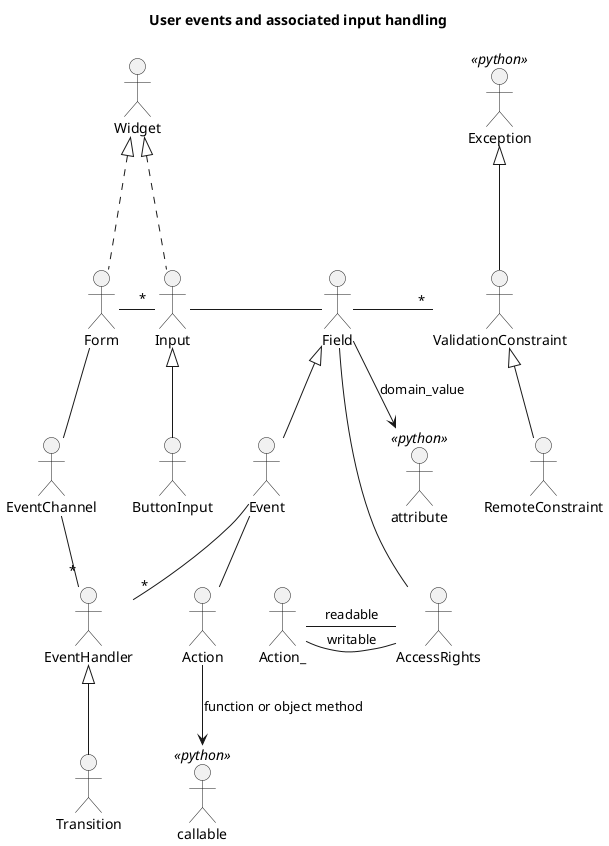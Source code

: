 @startuml

title User events and associated input handling

hide members
hide circle

callable <<python>>
attribute <<python>>
Exception <<python>>

Form .up..|> Widget
Input .up..|> Widget
Form -right- "*" Input
Input -right- Field
ButtonInput -up-|> Input

Form -down- EventChannel

Event -up-|> Field
Event -- "*" EventHandler
Event -- Action
EventChannel -- "*" EventHandler
Transition -up-|> EventHandler
Action --> callable : "function or object method"

Field --> attribute : domain_value
Field -right- "*" ValidationConstraint
Field --- AccessRights
AccessRights -left- Action_ : readable
AccessRights -left- Action_ : writable

ValidationConstraint --up-|> Exception
RemoteConstraint -up-|> ValidationConstraint


@enduml